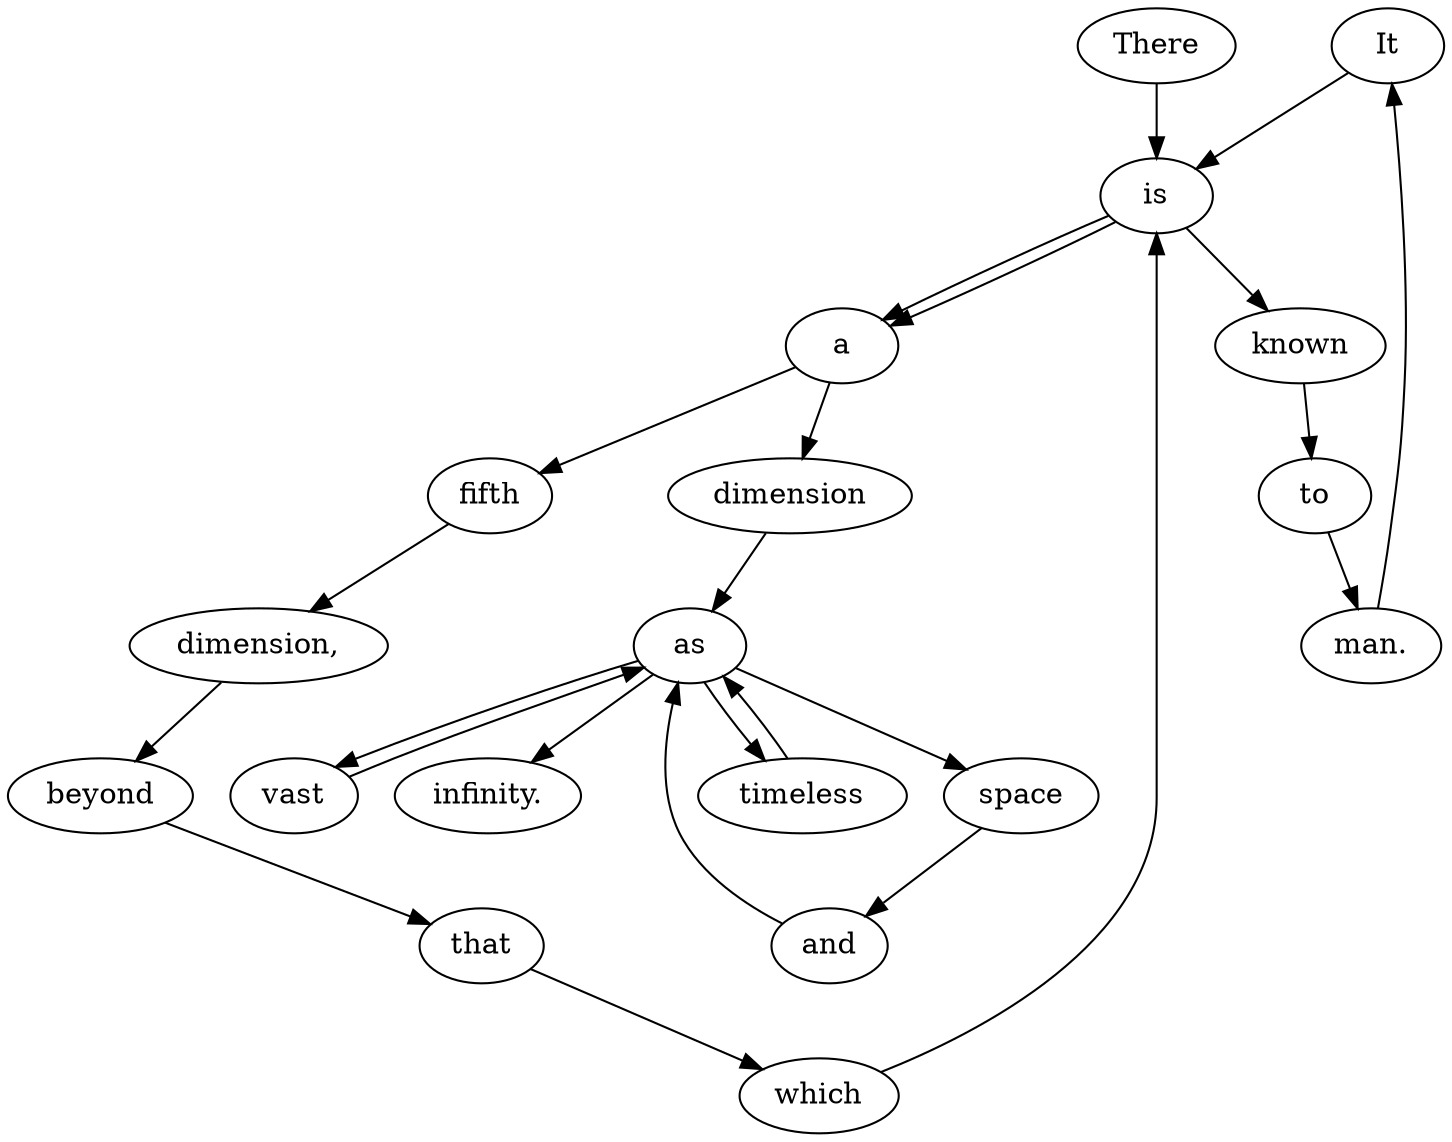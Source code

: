 digraph G {
 "It"-> "is";
 "known"-> "to";
 "to"-> "man.";
 "fifth"-> "dimension,";
 "beyond"-> "that";
 "which"-> "is";
 "that"-> "which";
 "timeless"-> "as";
 "dimension,"-> "beyond";
 "man."-> "It";
 "space"-> "and";
 "There"-> "is";
 "and"-> "as";
 "a"-> "fifth", "dimension";
 "vast"-> "as";
 "as"-> "vast", "space", "timeless", "infinity.";
 "dimension"-> "as";
 "is"-> "a", "known", "a";
}